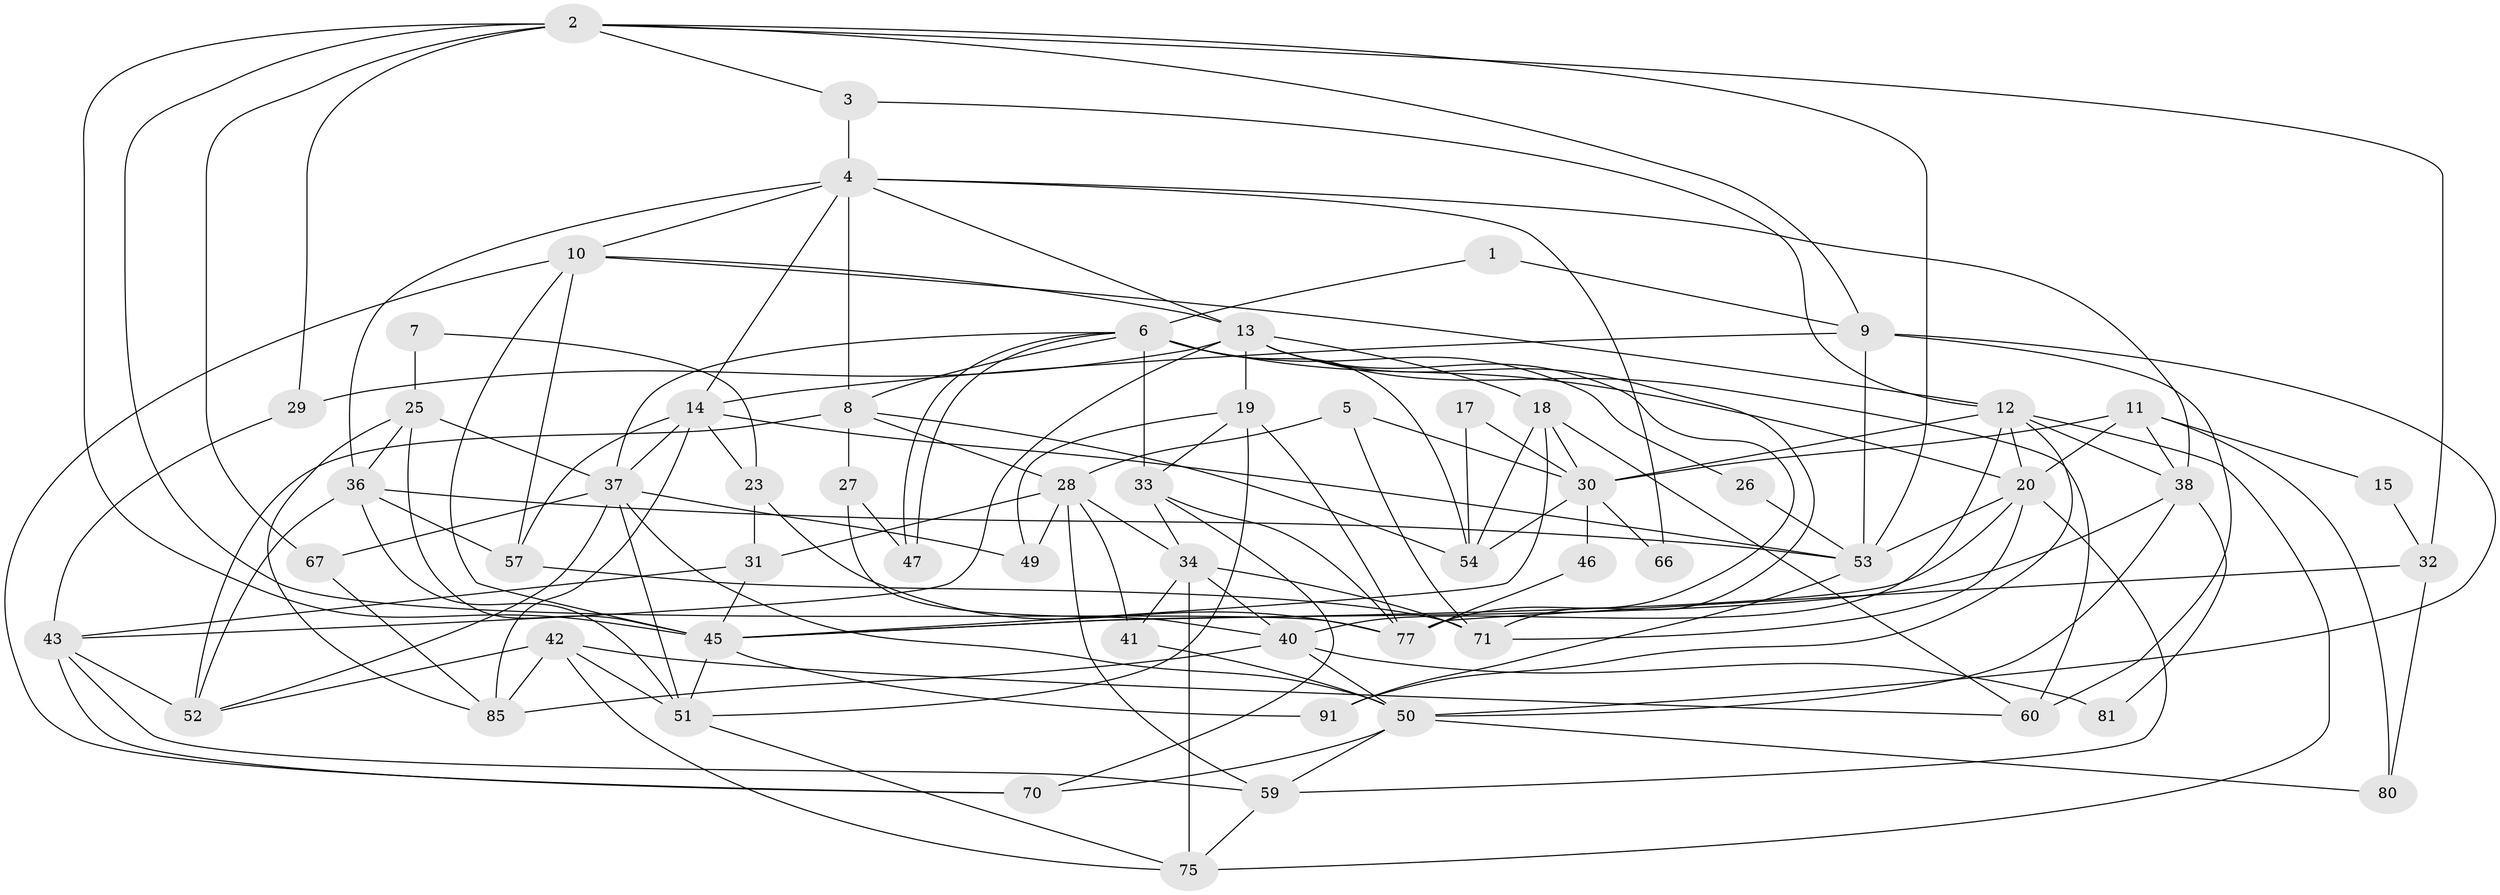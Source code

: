 // original degree distribution, {2: 0.16483516483516483, 5: 0.2967032967032967, 3: 0.25274725274725274, 7: 0.04395604395604396, 6: 0.054945054945054944, 4: 0.17582417582417584, 8: 0.01098901098901099}
// Generated by graph-tools (version 1.1) at 2025/11/02/27/25 16:11:17]
// undirected, 59 vertices, 147 edges
graph export_dot {
graph [start="1"]
  node [color=gray90,style=filled];
  1;
  2 [super="+58"];
  3;
  4 [super="+72"];
  5;
  6 [super="+35"];
  7;
  8 [super="+83"];
  9 [super="+16"];
  10 [super="+79"];
  11 [super="+39"];
  12 [super="+86"];
  13 [super="+74"];
  14 [super="+22"];
  15;
  17;
  18 [super="+21"];
  19;
  20 [super="+24"];
  23;
  25;
  26;
  27;
  28 [super="+76"];
  29;
  30 [super="+78"];
  31;
  32 [super="+65"];
  33 [super="+55"];
  34;
  36 [super="+63"];
  37 [super="+44"];
  38 [super="+89"];
  40 [super="+88"];
  41;
  42;
  43 [super="+48"];
  45 [super="+84"];
  46;
  47;
  49 [super="+87"];
  50 [super="+68"];
  51 [super="+61"];
  52 [super="+56"];
  53 [super="+64"];
  54;
  57 [super="+62"];
  59 [super="+69"];
  60 [super="+82"];
  66;
  67;
  70;
  71 [super="+73"];
  75;
  77;
  80;
  81;
  85 [super="+90"];
  91;
  1 -- 9;
  1 -- 6;
  2 -- 9;
  2 -- 29;
  2 -- 45;
  2 -- 67;
  2 -- 3;
  2 -- 53;
  2 -- 77;
  2 -- 32;
  3 -- 4;
  3 -- 12;
  4 -- 66;
  4 -- 14;
  4 -- 38;
  4 -- 8;
  4 -- 10;
  4 -- 13;
  4 -- 36;
  5 -- 71;
  5 -- 28;
  5 -- 30;
  6 -- 47;
  6 -- 47;
  6 -- 8;
  6 -- 26;
  6 -- 54;
  6 -- 37;
  6 -- 33;
  6 -- 20;
  7 -- 25;
  7 -- 23;
  8 -- 27;
  8 -- 54;
  8 -- 52;
  8 -- 28;
  9 -- 60;
  9 -- 53;
  9 -- 50;
  9 -- 14;
  10 -- 45;
  10 -- 70;
  10 -- 57;
  10 -- 13;
  10 -- 12;
  11 -- 80 [weight=2];
  11 -- 15;
  11 -- 20;
  11 -- 38;
  11 -- 30;
  12 -- 75;
  12 -- 91;
  12 -- 40;
  12 -- 20;
  12 -- 38;
  12 -- 30;
  13 -- 29;
  13 -- 19;
  13 -- 77;
  13 -- 60;
  13 -- 43;
  13 -- 18;
  13 -- 71;
  14 -- 23;
  14 -- 53;
  14 -- 37;
  14 -- 57;
  14 -- 85;
  15 -- 32;
  17 -- 54;
  17 -- 30;
  18 -- 45;
  18 -- 54;
  18 -- 60;
  18 -- 30;
  19 -- 51;
  19 -- 33;
  19 -- 77;
  19 -- 49;
  20 -- 53 [weight=2];
  20 -- 71;
  20 -- 59;
  20 -- 45;
  23 -- 77;
  23 -- 31;
  25 -- 37;
  25 -- 36;
  25 -- 85;
  25 -- 45;
  26 -- 53;
  27 -- 40;
  27 -- 47;
  28 -- 59;
  28 -- 31;
  28 -- 49;
  28 -- 34;
  28 -- 41;
  29 -- 43;
  30 -- 54;
  30 -- 46;
  30 -- 66;
  31 -- 45;
  31 -- 43;
  32 -- 77;
  32 -- 80;
  33 -- 34;
  33 -- 70;
  33 -- 77;
  34 -- 40;
  34 -- 41;
  34 -- 71;
  34 -- 75;
  36 -- 53;
  36 -- 51;
  36 -- 52;
  36 -- 57;
  37 -- 49;
  37 -- 67;
  37 -- 50;
  37 -- 52;
  37 -- 51;
  38 -- 45;
  38 -- 50;
  38 -- 81;
  40 -- 81;
  40 -- 85;
  40 -- 50;
  41 -- 50;
  42 -- 60;
  42 -- 52;
  42 -- 75;
  42 -- 85;
  42 -- 51;
  43 -- 59;
  43 -- 52;
  43 -- 70;
  45 -- 91;
  45 -- 51;
  46 -- 77;
  50 -- 80;
  50 -- 70;
  50 -- 59;
  51 -- 75;
  53 -- 91;
  57 -- 71;
  59 -- 75;
  67 -- 85;
}
